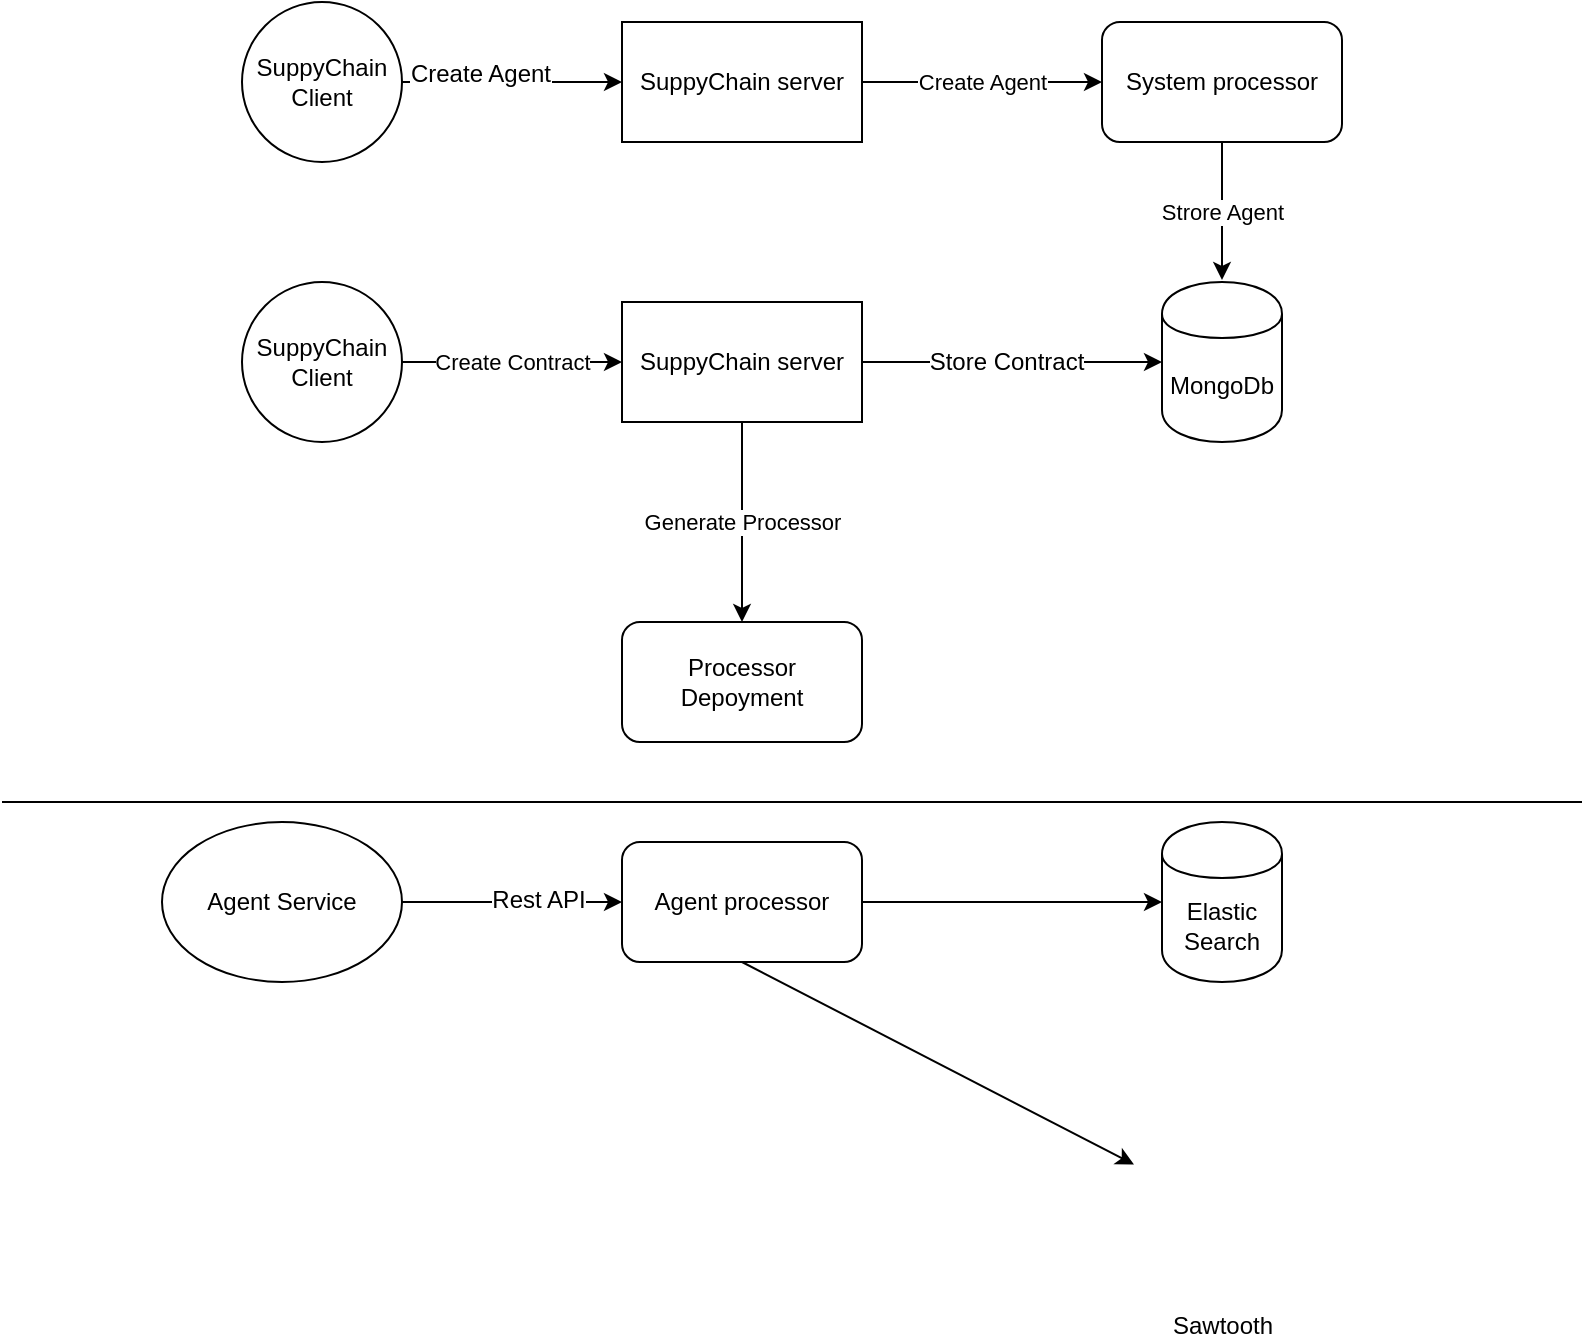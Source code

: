 <mxfile version="10.8.0" type="github"><diagram id="XHdyuDNExScBj7MT3BD6" name="Page-1"><mxGraphModel dx="763" dy="546" grid="1" gridSize="10" guides="1" tooltips="1" connect="1" arrows="1" fold="1" page="1" pageScale="1" pageWidth="827" pageHeight="1169" math="0" shadow="0"><root><mxCell id="0"/><mxCell id="1" parent="0"/><mxCell id="imtYc9kdGPOdpp4SOrnu-3" value="Create Contract&lt;br&gt;" style="edgeStyle=orthogonalEdgeStyle;rounded=0;orthogonalLoop=1;jettySize=auto;html=1;exitX=1;exitY=0.5;exitDx=0;exitDy=0;entryX=0;entryY=0.5;entryDx=0;entryDy=0;" edge="1" parent="1" source="imtYc9kdGPOdpp4SOrnu-1" target="imtYc9kdGPOdpp4SOrnu-2"><mxGeometry relative="1" as="geometry"/></mxCell><mxCell id="imtYc9kdGPOdpp4SOrnu-1" value="SuppyChain&lt;br&gt;Client" style="ellipse;whiteSpace=wrap;html=1;aspect=fixed;" vertex="1" parent="1"><mxGeometry x="130" y="140" width="80" height="80" as="geometry"/></mxCell><mxCell id="imtYc9kdGPOdpp4SOrnu-5" value="Generate Processor&lt;br&gt;" style="edgeStyle=orthogonalEdgeStyle;rounded=0;orthogonalLoop=1;jettySize=auto;html=1;exitX=0.5;exitY=1;exitDx=0;exitDy=0;entryX=0.5;entryY=0;entryDx=0;entryDy=0;" edge="1" parent="1" source="imtYc9kdGPOdpp4SOrnu-2" target="imtYc9kdGPOdpp4SOrnu-4"><mxGeometry relative="1" as="geometry"/></mxCell><mxCell id="imtYc9kdGPOdpp4SOrnu-7" style="edgeStyle=orthogonalEdgeStyle;rounded=0;orthogonalLoop=1;jettySize=auto;html=1;exitX=1;exitY=0.5;exitDx=0;exitDy=0;entryX=0;entryY=0.5;entryDx=0;entryDy=0;" edge="1" parent="1" source="imtYc9kdGPOdpp4SOrnu-2" target="imtYc9kdGPOdpp4SOrnu-6"><mxGeometry relative="1" as="geometry"><mxPoint x="590" y="190" as="targetPoint"/></mxGeometry></mxCell><mxCell id="imtYc9kdGPOdpp4SOrnu-10" value="Store Contract" style="text;html=1;resizable=0;points=[];align=center;verticalAlign=middle;labelBackgroundColor=#ffffff;" vertex="1" connectable="0" parent="imtYc9kdGPOdpp4SOrnu-7"><mxGeometry x="-0.05" relative="1" as="geometry"><mxPoint as="offset"/></mxGeometry></mxCell><mxCell id="imtYc9kdGPOdpp4SOrnu-17" value="Create Agent" style="edgeStyle=none;rounded=0;orthogonalLoop=1;jettySize=auto;html=1;exitX=1;exitY=0.5;exitDx=0;exitDy=0;entryX=0;entryY=0.5;entryDx=0;entryDy=0;" edge="1" parent="1" source="imtYc9kdGPOdpp4SOrnu-18" target="imtYc9kdGPOdpp4SOrnu-13"><mxGeometry relative="1" as="geometry"/></mxCell><mxCell id="imtYc9kdGPOdpp4SOrnu-2" value="SuppyChain&amp;nbsp;server" style="rounded=0;whiteSpace=wrap;html=1;" vertex="1" parent="1"><mxGeometry x="320" y="150" width="120" height="60" as="geometry"/></mxCell><mxCell id="imtYc9kdGPOdpp4SOrnu-4" value="Processor Depoyment" style="rounded=1;whiteSpace=wrap;html=1;" vertex="1" parent="1"><mxGeometry x="320" y="310" width="120" height="60" as="geometry"/></mxCell><mxCell id="imtYc9kdGPOdpp4SOrnu-6" value="MongoDb" style="shape=cylinder;whiteSpace=wrap;html=1;boundedLbl=1;backgroundOutline=1;" vertex="1" parent="1"><mxGeometry x="590" y="140" width="60" height="80" as="geometry"/></mxCell><mxCell id="imtYc9kdGPOdpp4SOrnu-22" value="Strore Agent" style="edgeStyle=none;rounded=0;orthogonalLoop=1;jettySize=auto;html=1;exitX=0.5;exitY=1;exitDx=0;exitDy=0;" edge="1" parent="1" source="imtYc9kdGPOdpp4SOrnu-13"><mxGeometry relative="1" as="geometry"><mxPoint x="620" y="139" as="targetPoint"/></mxGeometry></mxCell><mxCell id="imtYc9kdGPOdpp4SOrnu-13" value="System processor" style="rounded=1;whiteSpace=wrap;html=1;" vertex="1" parent="1"><mxGeometry x="560" y="10" width="120" height="60" as="geometry"/></mxCell><mxCell id="imtYc9kdGPOdpp4SOrnu-16" style="rounded=0;orthogonalLoop=1;jettySize=auto;html=1;exitX=1;exitY=0.5;exitDx=0;exitDy=0;entryX=0;entryY=0.5;entryDx=0;entryDy=0;" edge="1" parent="1" source="imtYc9kdGPOdpp4SOrnu-14" target="imtYc9kdGPOdpp4SOrnu-18"><mxGeometry relative="1" as="geometry"/></mxCell><mxCell id="imtYc9kdGPOdpp4SOrnu-21" value="Create Agent" style="text;html=1;resizable=0;points=[];align=center;verticalAlign=middle;labelBackgroundColor=#ffffff;" vertex="1" connectable="0" parent="imtYc9kdGPOdpp4SOrnu-16"><mxGeometry x="-0.291" y="4" relative="1" as="geometry"><mxPoint as="offset"/></mxGeometry></mxCell><mxCell id="imtYc9kdGPOdpp4SOrnu-14" value="SuppyChain Client" style="ellipse;whiteSpace=wrap;html=1;aspect=fixed;" vertex="1" parent="1"><mxGeometry x="130" width="80" height="80" as="geometry"/></mxCell><mxCell id="imtYc9kdGPOdpp4SOrnu-18" value="SuppyChain&amp;nbsp;server" style="rounded=0;whiteSpace=wrap;html=1;" vertex="1" parent="1"><mxGeometry x="320" y="10" width="120" height="60" as="geometry"/></mxCell><mxCell id="imtYc9kdGPOdpp4SOrnu-27" style="edgeStyle=none;rounded=0;orthogonalLoop=1;jettySize=auto;html=1;exitX=1;exitY=0.5;exitDx=0;exitDy=0;" edge="1" parent="1" source="imtYc9kdGPOdpp4SOrnu-25" target="imtYc9kdGPOdpp4SOrnu-26"><mxGeometry relative="1" as="geometry"/></mxCell><mxCell id="imtYc9kdGPOdpp4SOrnu-28" value="Rest API" style="text;html=1;resizable=0;points=[];align=center;verticalAlign=middle;labelBackgroundColor=#ffffff;" vertex="1" connectable="0" parent="imtYc9kdGPOdpp4SOrnu-27"><mxGeometry x="0.236" y="1" relative="1" as="geometry"><mxPoint as="offset"/></mxGeometry></mxCell><mxCell id="imtYc9kdGPOdpp4SOrnu-25" value="Agent Service" style="ellipse;whiteSpace=wrap;html=1;" vertex="1" parent="1"><mxGeometry x="90" y="410" width="120" height="80" as="geometry"/></mxCell><mxCell id="imtYc9kdGPOdpp4SOrnu-31" style="edgeStyle=none;rounded=0;orthogonalLoop=1;jettySize=auto;html=1;exitX=1;exitY=0.5;exitDx=0;exitDy=0;entryX=0;entryY=0.5;entryDx=0;entryDy=0;" edge="1" parent="1" source="imtYc9kdGPOdpp4SOrnu-26" target="imtYc9kdGPOdpp4SOrnu-30"><mxGeometry relative="1" as="geometry"/></mxCell><mxCell id="imtYc9kdGPOdpp4SOrnu-33" style="edgeStyle=none;rounded=0;orthogonalLoop=1;jettySize=auto;html=1;exitX=0.5;exitY=1;exitDx=0;exitDy=0;" edge="1" parent="1" source="imtYc9kdGPOdpp4SOrnu-26" target="imtYc9kdGPOdpp4SOrnu-32"><mxGeometry relative="1" as="geometry"/></mxCell><mxCell id="imtYc9kdGPOdpp4SOrnu-26" value="Agent processor" style="rounded=1;whiteSpace=wrap;html=1;" vertex="1" parent="1"><mxGeometry x="320" y="420" width="120" height="60" as="geometry"/></mxCell><mxCell id="imtYc9kdGPOdpp4SOrnu-29" value="" style="endArrow=none;html=1;" edge="1" parent="1"><mxGeometry width="50" height="50" relative="1" as="geometry"><mxPoint x="10" y="400" as="sourcePoint"/><mxPoint x="800" y="400" as="targetPoint"/></mxGeometry></mxCell><mxCell id="imtYc9kdGPOdpp4SOrnu-30" value="Elastic Search" style="shape=cylinder;whiteSpace=wrap;html=1;boundedLbl=1;backgroundOutline=1;" vertex="1" parent="1"><mxGeometry x="590" y="410" width="60" height="80" as="geometry"/></mxCell><mxCell id="imtYc9kdGPOdpp4SOrnu-32" value="Sawtooth" style="shape=image;html=1;verticalAlign=top;verticalLabelPosition=bottom;labelBackgroundColor=#ffffff;imageAspect=0;aspect=fixed;image=https://cdn1.iconfinder.com/data/icons/cryptocurrency-blockchain-fintech-free/32/Cryptocurrency_blockchain_data-37-128.png" vertex="1" parent="1"><mxGeometry x="576" y="560" width="88" height="88" as="geometry"/></mxCell></root></mxGraphModel></diagram></mxfile>